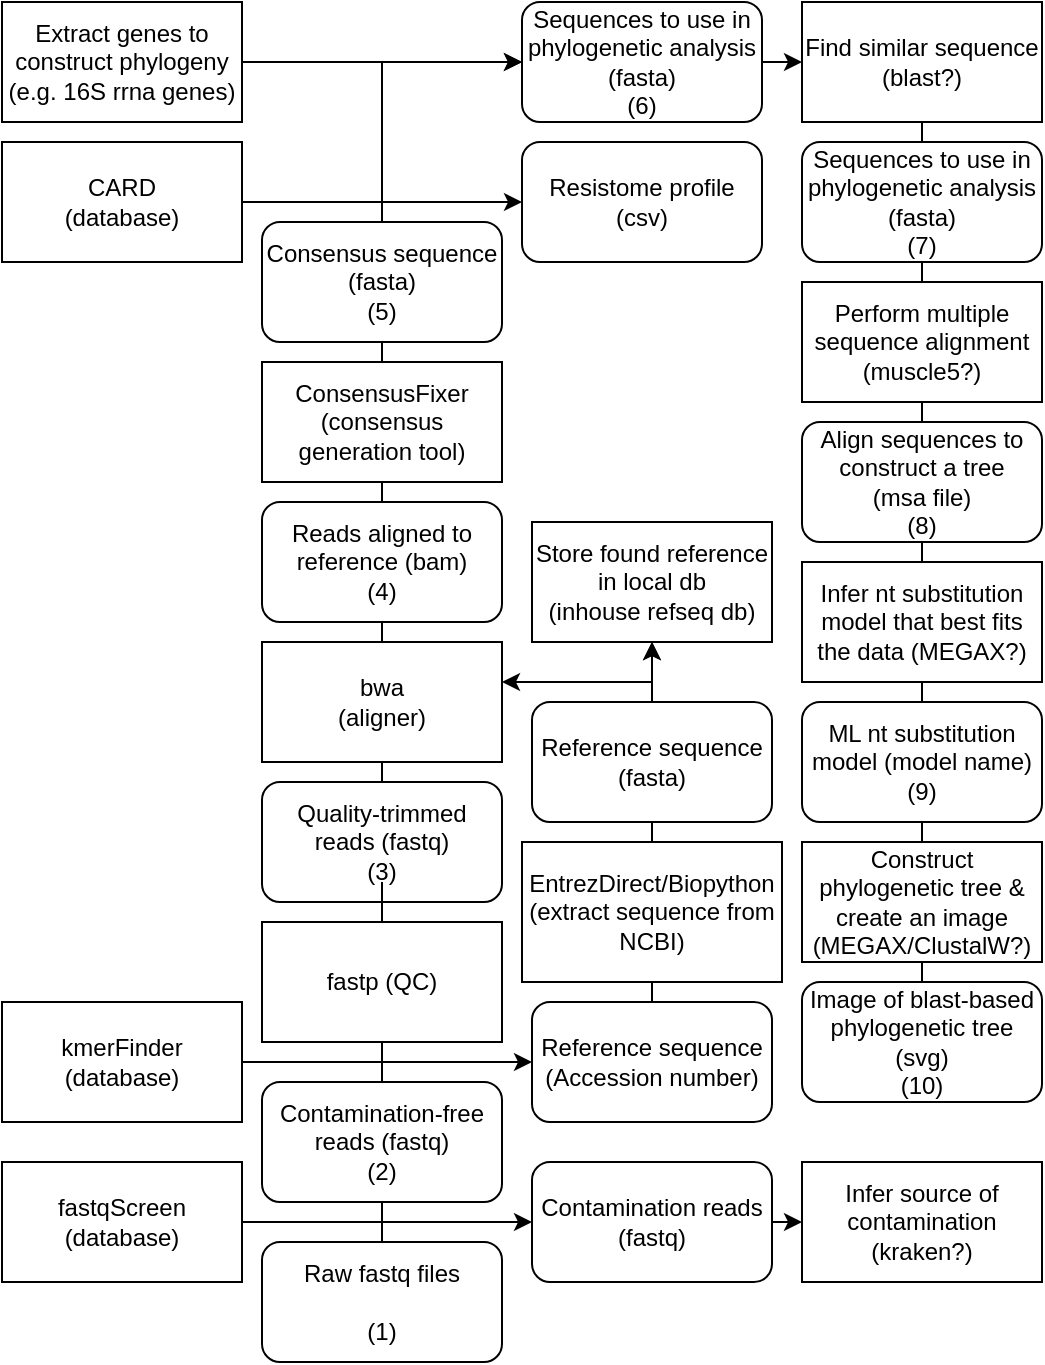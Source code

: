 <mxfile version="15.9.4" type="github">
  <diagram id="Fhmb-j94QfxsOFY8xWYQ" name="Page-1">
    <mxGraphModel dx="1422" dy="725" grid="1" gridSize="10" guides="1" tooltips="1" connect="1" arrows="1" fold="1" page="1" pageScale="1" pageWidth="850" pageHeight="1100" math="0" shadow="0">
      <root>
        <mxCell id="0" />
        <mxCell id="1" parent="0" />
        <mxCell id="q0POvncIThJ6YeY0gYpB-7" style="edgeStyle=orthogonalEdgeStyle;rounded=0;orthogonalLoop=1;jettySize=auto;html=1;exitX=1;exitY=0.5;exitDx=0;exitDy=0;entryX=0;entryY=0.5;entryDx=0;entryDy=0;" edge="1" parent="1" source="9JaoaTqJArMM6nA5KHCR-2" target="q0POvncIThJ6YeY0gYpB-15">
          <mxGeometry relative="1" as="geometry">
            <mxPoint x="370" y="870" as="targetPoint" />
          </mxGeometry>
        </mxCell>
        <mxCell id="9JaoaTqJArMM6nA5KHCR-2" value="kmerFinder (database)" style="rounded=0;whiteSpace=wrap;html=1;" parent="1" vertex="1">
          <mxGeometry x="100" y="880" width="120" height="60" as="geometry" />
        </mxCell>
        <mxCell id="q0POvncIThJ6YeY0gYpB-4" style="edgeStyle=orthogonalEdgeStyle;rounded=0;orthogonalLoop=1;jettySize=auto;html=1;entryX=0;entryY=0.5;entryDx=0;entryDy=0;" edge="1" parent="1" source="9JaoaTqJArMM6nA5KHCR-3" target="q0POvncIThJ6YeY0gYpB-12">
          <mxGeometry relative="1" as="geometry">
            <mxPoint x="290" y="980" as="targetPoint" />
          </mxGeometry>
        </mxCell>
        <mxCell id="9JaoaTqJArMM6nA5KHCR-3" value="fastqScreen (database)" style="rounded=0;whiteSpace=wrap;html=1;" parent="1" vertex="1">
          <mxGeometry x="100" y="960" width="120" height="60" as="geometry" />
        </mxCell>
        <mxCell id="q0POvncIThJ6YeY0gYpB-2" value="&lt;div&gt;Raw fastq files&lt;br&gt;&lt;/div&gt;&lt;div&gt;&lt;br&gt;&lt;/div&gt;&lt;div&gt;(1)&lt;br&gt;&lt;/div&gt;" style="rounded=1;whiteSpace=wrap;html=1;" vertex="1" parent="1">
          <mxGeometry x="230" y="1000" width="120" height="60" as="geometry" />
        </mxCell>
        <mxCell id="q0POvncIThJ6YeY0gYpB-3" value="" style="endArrow=classic;html=1;rounded=0;exitX=0.5;exitY=0;exitDx=0;exitDy=0;startArrow=none;" edge="1" parent="1" source="q0POvncIThJ6YeY0gYpB-5">
          <mxGeometry width="50" height="50" relative="1" as="geometry">
            <mxPoint x="400" y="910" as="sourcePoint" />
            <mxPoint x="290" y="950" as="targetPoint" />
            <Array as="points" />
          </mxGeometry>
        </mxCell>
        <mxCell id="q0POvncIThJ6YeY0gYpB-6" style="edgeStyle=orthogonalEdgeStyle;rounded=0;orthogonalLoop=1;jettySize=auto;html=1;exitX=0.5;exitY=0;exitDx=0;exitDy=0;startArrow=none;entryX=0;entryY=0.5;entryDx=0;entryDy=0;" edge="1" parent="1" source="q0POvncIThJ6YeY0gYpB-21" target="q0POvncIThJ6YeY0gYpB-34">
          <mxGeometry relative="1" as="geometry">
            <mxPoint x="360" y="400" as="targetPoint" />
            <Array as="points">
              <mxPoint x="290" y="410" />
            </Array>
          </mxGeometry>
        </mxCell>
        <mxCell id="q0POvncIThJ6YeY0gYpB-60" style="edgeStyle=none;rounded=0;orthogonalLoop=1;jettySize=auto;html=1;exitX=1;exitY=0.5;exitDx=0;exitDy=0;" edge="1" parent="1" source="q0POvncIThJ6YeY0gYpB-12" target="q0POvncIThJ6YeY0gYpB-61">
          <mxGeometry relative="1" as="geometry">
            <mxPoint x="510" y="990" as="targetPoint" />
          </mxGeometry>
        </mxCell>
        <mxCell id="q0POvncIThJ6YeY0gYpB-12" value="&lt;div&gt;Contamination reads&lt;/div&gt;&lt;div&gt;(fastq)&lt;br&gt;&lt;/div&gt;" style="rounded=1;whiteSpace=wrap;html=1;" vertex="1" parent="1">
          <mxGeometry x="365" y="960" width="120" height="60" as="geometry" />
        </mxCell>
        <mxCell id="q0POvncIThJ6YeY0gYpB-15" value="&lt;div&gt;Reference sequence&lt;/div&gt;&lt;div&gt;(Accession number)&lt;br&gt;&lt;/div&gt;" style="rounded=1;whiteSpace=wrap;html=1;" vertex="1" parent="1">
          <mxGeometry x="365" y="880" width="120" height="60" as="geometry" />
        </mxCell>
        <mxCell id="q0POvncIThJ6YeY0gYpB-17" value="&lt;div&gt;bwa &lt;br&gt;&lt;/div&gt;&lt;div&gt;(aligner)&lt;/div&gt;" style="rounded=0;whiteSpace=wrap;html=1;" vertex="1" parent="1">
          <mxGeometry x="230" y="700" width="120" height="60" as="geometry" />
        </mxCell>
        <mxCell id="q0POvncIThJ6YeY0gYpB-19" value="&lt;div&gt;ConsensusFixer&lt;/div&gt;&lt;div&gt;(consensus generation tool)&lt;br&gt;&lt;/div&gt;" style="rounded=0;whiteSpace=wrap;html=1;" vertex="1" parent="1">
          <mxGeometry x="230" y="560" width="120" height="60" as="geometry" />
        </mxCell>
        <mxCell id="q0POvncIThJ6YeY0gYpB-5" value="&lt;div&gt;Contamination-free reads (fastq)&lt;/div&gt;&lt;div&gt;(2)&lt;/div&gt;" style="rounded=1;whiteSpace=wrap;html=1;" vertex="1" parent="1">
          <mxGeometry x="230" y="920" width="120" height="60" as="geometry" />
        </mxCell>
        <mxCell id="q0POvncIThJ6YeY0gYpB-22" value="" style="endArrow=none;html=1;rounded=0;exitX=0.5;exitY=0;exitDx=0;exitDy=0;" edge="1" parent="1" source="q0POvncIThJ6YeY0gYpB-2" target="q0POvncIThJ6YeY0gYpB-5">
          <mxGeometry width="50" height="50" relative="1" as="geometry">
            <mxPoint x="290" y="1030" as="sourcePoint" />
            <mxPoint x="290" y="950" as="targetPoint" />
            <Array as="points">
              <mxPoint x="290" y="980" />
            </Array>
          </mxGeometry>
        </mxCell>
        <mxCell id="q0POvncIThJ6YeY0gYpB-21" value="&lt;div&gt;Quality-trimmed reads (fastq)&lt;/div&gt;&lt;div&gt;(3)&lt;/div&gt;" style="rounded=1;whiteSpace=wrap;html=1;" vertex="1" parent="1">
          <mxGeometry x="230" y="770" width="120" height="60" as="geometry" />
        </mxCell>
        <mxCell id="q0POvncIThJ6YeY0gYpB-23" value="" style="edgeStyle=orthogonalEdgeStyle;rounded=0;orthogonalLoop=1;jettySize=auto;html=1;exitX=0.5;exitY=0;exitDx=0;exitDy=0;endArrow=none;startArrow=none;" edge="1" parent="1" source="q0POvncIThJ6YeY0gYpB-16" target="q0POvncIThJ6YeY0gYpB-21">
          <mxGeometry relative="1" as="geometry">
            <mxPoint x="290" y="550" as="targetPoint" />
            <mxPoint x="290" y="920" as="sourcePoint" />
            <Array as="points" />
          </mxGeometry>
        </mxCell>
        <mxCell id="q0POvncIThJ6YeY0gYpB-16" value="fastp (QC)" style="rounded=0;whiteSpace=wrap;html=1;" vertex="1" parent="1">
          <mxGeometry x="230" y="840" width="120" height="60" as="geometry" />
        </mxCell>
        <mxCell id="q0POvncIThJ6YeY0gYpB-24" value="" style="edgeStyle=orthogonalEdgeStyle;rounded=0;orthogonalLoop=1;jettySize=auto;html=1;exitX=0.5;exitY=0;exitDx=0;exitDy=0;endArrow=none;" edge="1" parent="1" source="q0POvncIThJ6YeY0gYpB-5" target="q0POvncIThJ6YeY0gYpB-16">
          <mxGeometry relative="1" as="geometry">
            <mxPoint x="290" y="810" as="targetPoint" />
            <mxPoint x="290" y="920" as="sourcePoint" />
            <Array as="points">
              <mxPoint x="290" y="840" />
            </Array>
          </mxGeometry>
        </mxCell>
        <mxCell id="q0POvncIThJ6YeY0gYpB-25" value="&lt;div&gt;Reads aligned to reference (bam)&lt;/div&gt;&lt;div&gt;(4)&lt;br&gt;&lt;/div&gt;" style="rounded=1;whiteSpace=wrap;html=1;" vertex="1" parent="1">
          <mxGeometry x="230" y="630" width="120" height="60" as="geometry" />
        </mxCell>
        <mxCell id="q0POvncIThJ6YeY0gYpB-26" value="&lt;div&gt;Consensus sequence&lt;/div&gt;&lt;div&gt;(fasta)&lt;/div&gt;&lt;div&gt;(5)&lt;/div&gt;" style="rounded=1;whiteSpace=wrap;html=1;" vertex="1" parent="1">
          <mxGeometry x="230" y="490" width="120" height="60" as="geometry" />
        </mxCell>
        <mxCell id="q0POvncIThJ6YeY0gYpB-29" style="edgeStyle=none;rounded=0;orthogonalLoop=1;jettySize=auto;html=1;entryX=0;entryY=0.5;entryDx=0;entryDy=0;" edge="1" parent="1" source="q0POvncIThJ6YeY0gYpB-28" target="q0POvncIThJ6YeY0gYpB-30">
          <mxGeometry relative="1" as="geometry">
            <mxPoint x="380" y="480" as="targetPoint" />
          </mxGeometry>
        </mxCell>
        <mxCell id="q0POvncIThJ6YeY0gYpB-28" value="&lt;div&gt;CARD &lt;br&gt;&lt;/div&gt;&lt;div&gt;(database)&lt;/div&gt;" style="rounded=0;whiteSpace=wrap;html=1;" vertex="1" parent="1">
          <mxGeometry x="100" y="450" width="120" height="60" as="geometry" />
        </mxCell>
        <mxCell id="q0POvncIThJ6YeY0gYpB-30" value="&lt;div&gt;Resistome profile&lt;/div&gt;&lt;div&gt;(csv)&lt;br&gt;&lt;/div&gt;" style="rounded=1;whiteSpace=wrap;html=1;" vertex="1" parent="1">
          <mxGeometry x="360" y="450" width="120" height="60" as="geometry" />
        </mxCell>
        <mxCell id="q0POvncIThJ6YeY0gYpB-38" style="edgeStyle=none;rounded=0;orthogonalLoop=1;jettySize=auto;html=1;entryX=0;entryY=0.5;entryDx=0;entryDy=0;" edge="1" parent="1" source="q0POvncIThJ6YeY0gYpB-33" target="q0POvncIThJ6YeY0gYpB-34">
          <mxGeometry relative="1" as="geometry" />
        </mxCell>
        <mxCell id="q0POvncIThJ6YeY0gYpB-33" value="&lt;div&gt;Extract genes to construct phylogeny&lt;/div&gt;&lt;div&gt;(e.g. 16S rrna genes)&lt;br&gt;&lt;/div&gt;" style="rounded=0;whiteSpace=wrap;html=1;" vertex="1" parent="1">
          <mxGeometry x="100" y="380" width="120" height="60" as="geometry" />
        </mxCell>
        <mxCell id="q0POvncIThJ6YeY0gYpB-44" style="edgeStyle=none;rounded=0;orthogonalLoop=1;jettySize=auto;html=1;exitX=1;exitY=0.5;exitDx=0;exitDy=0;" edge="1" parent="1">
          <mxGeometry relative="1" as="geometry">
            <mxPoint x="500" y="410" as="targetPoint" />
            <mxPoint x="460" y="410" as="sourcePoint" />
          </mxGeometry>
        </mxCell>
        <mxCell id="q0POvncIThJ6YeY0gYpB-34" value="&lt;div&gt;Sequences to use in phylogenetic analysis&lt;/div&gt;&lt;div&gt;(fasta)&lt;/div&gt;&lt;div&gt;(6)&lt;/div&gt;" style="rounded=1;whiteSpace=wrap;html=1;" vertex="1" parent="1">
          <mxGeometry x="360" y="380" width="120" height="60" as="geometry" />
        </mxCell>
        <mxCell id="q0POvncIThJ6YeY0gYpB-40" value="" style="endArrow=classic;html=1;rounded=0;exitX=0.5;exitY=0;exitDx=0;exitDy=0;" edge="1" parent="1" source="q0POvncIThJ6YeY0gYpB-15">
          <mxGeometry width="50" height="50" relative="1" as="geometry">
            <mxPoint x="395" y="790" as="sourcePoint" />
            <mxPoint x="350" y="720" as="targetPoint" />
            <Array as="points">
              <mxPoint x="425" y="720" />
            </Array>
          </mxGeometry>
        </mxCell>
        <mxCell id="q0POvncIThJ6YeY0gYpB-41" value="EntrezDirect/Biopython (extract sequence from NCBI)" style="rounded=0;whiteSpace=wrap;html=1;" vertex="1" parent="1">
          <mxGeometry x="360" y="800" width="130" height="70" as="geometry" />
        </mxCell>
        <mxCell id="q0POvncIThJ6YeY0gYpB-64" value="" style="edgeStyle=none;rounded=0;orthogonalLoop=1;jettySize=auto;html=1;" edge="1" parent="1" source="q0POvncIThJ6YeY0gYpB-43" target="q0POvncIThJ6YeY0gYpB-59">
          <mxGeometry relative="1" as="geometry" />
        </mxCell>
        <mxCell id="q0POvncIThJ6YeY0gYpB-43" value="&lt;div&gt;Reference sequence&lt;/div&gt;&lt;div&gt;(fasta)&lt;br&gt;&lt;/div&gt;" style="rounded=1;whiteSpace=wrap;html=1;" vertex="1" parent="1">
          <mxGeometry x="365" y="730" width="120" height="60" as="geometry" />
        </mxCell>
        <mxCell id="q0POvncIThJ6YeY0gYpB-49" style="edgeStyle=none;rounded=0;orthogonalLoop=1;jettySize=auto;html=1;startArrow=none;" edge="1" parent="1" source="q0POvncIThJ6YeY0gYpB-47">
          <mxGeometry relative="1" as="geometry">
            <mxPoint x="560" y="890" as="targetPoint" />
          </mxGeometry>
        </mxCell>
        <mxCell id="q0POvncIThJ6YeY0gYpB-46" value="&lt;div&gt;Find similar sequence&lt;/div&gt;&lt;div&gt;(blast?)&lt;br&gt;&lt;/div&gt;" style="rounded=0;whiteSpace=wrap;html=1;" vertex="1" parent="1">
          <mxGeometry x="500" y="380" width="120" height="60" as="geometry" />
        </mxCell>
        <mxCell id="q0POvncIThJ6YeY0gYpB-47" value="&lt;div&gt;Sequences to use in phylogenetic analysis&lt;/div&gt;&lt;div&gt;(fasta)&lt;/div&gt;&lt;div&gt;(7)&lt;/div&gt;" style="rounded=1;whiteSpace=wrap;html=1;" vertex="1" parent="1">
          <mxGeometry x="500" y="450" width="120" height="60" as="geometry" />
        </mxCell>
        <mxCell id="q0POvncIThJ6YeY0gYpB-51" value="" style="edgeStyle=none;rounded=0;orthogonalLoop=1;jettySize=auto;html=1;endArrow=none;" edge="1" parent="1" source="q0POvncIThJ6YeY0gYpB-46" target="q0POvncIThJ6YeY0gYpB-47">
          <mxGeometry relative="1" as="geometry">
            <mxPoint x="560" y="620" as="targetPoint" />
            <mxPoint x="560" y="440" as="sourcePoint" />
          </mxGeometry>
        </mxCell>
        <mxCell id="q0POvncIThJ6YeY0gYpB-52" value="&lt;div&gt;Perform multiple sequence alignment&lt;/div&gt;&lt;div&gt;(muscle5?)&lt;br&gt;&lt;/div&gt;" style="rounded=0;whiteSpace=wrap;html=1;" vertex="1" parent="1">
          <mxGeometry x="500" y="520" width="120" height="60" as="geometry" />
        </mxCell>
        <mxCell id="q0POvncIThJ6YeY0gYpB-53" value="&lt;div&gt;Align sequences to construct a tree&lt;/div&gt;&lt;div&gt;(msa file)&lt;/div&gt;&lt;div&gt;(8)&lt;/div&gt;" style="rounded=1;whiteSpace=wrap;html=1;" vertex="1" parent="1">
          <mxGeometry x="500" y="590" width="120" height="60" as="geometry" />
        </mxCell>
        <mxCell id="q0POvncIThJ6YeY0gYpB-54" value="Infer nt substitution model that best fits the data (MEGAX?)" style="rounded=0;whiteSpace=wrap;html=1;" vertex="1" parent="1">
          <mxGeometry x="500" y="660" width="120" height="60" as="geometry" />
        </mxCell>
        <mxCell id="q0POvncIThJ6YeY0gYpB-55" value="&lt;div&gt;ML nt substitution model (model name)&lt;br&gt;&lt;/div&gt;&lt;div&gt;(9)&lt;/div&gt;" style="rounded=1;whiteSpace=wrap;html=1;" vertex="1" parent="1">
          <mxGeometry x="500" y="730" width="120" height="60" as="geometry" />
        </mxCell>
        <mxCell id="q0POvncIThJ6YeY0gYpB-56" value="&lt;div&gt;Construct phylogenetic tree &amp;amp; create an image&lt;/div&gt;&lt;div&gt;(MEGAX/ClustalW?)&lt;br&gt;&lt;/div&gt;" style="rounded=0;whiteSpace=wrap;html=1;" vertex="1" parent="1">
          <mxGeometry x="500" y="800" width="120" height="60" as="geometry" />
        </mxCell>
        <mxCell id="q0POvncIThJ6YeY0gYpB-57" value="&lt;div&gt;Image of blast-based phylogenetic tree&lt;/div&gt;&lt;div&gt;(svg)&lt;/div&gt;&lt;div&gt;(10)&lt;br&gt;&lt;/div&gt;" style="rounded=1;whiteSpace=wrap;html=1;" vertex="1" parent="1">
          <mxGeometry x="500" y="870" width="120" height="60" as="geometry" />
        </mxCell>
        <mxCell id="q0POvncIThJ6YeY0gYpB-59" value="&lt;div&gt;Store found reference in local db&lt;/div&gt;&lt;div&gt;(inhouse refseq db)&lt;br&gt;&lt;/div&gt;" style="rounded=0;whiteSpace=wrap;html=1;" vertex="1" parent="1">
          <mxGeometry x="365" y="640" width="120" height="60" as="geometry" />
        </mxCell>
        <mxCell id="q0POvncIThJ6YeY0gYpB-61" value="&lt;div&gt;Infer source of contamination&lt;/div&gt;&lt;div&gt;(kraken?)&lt;br&gt;&lt;/div&gt;" style="rounded=0;whiteSpace=wrap;html=1;" vertex="1" parent="1">
          <mxGeometry x="500" y="960" width="120" height="60" as="geometry" />
        </mxCell>
        <mxCell id="q0POvncIThJ6YeY0gYpB-63" value="" style="endArrow=classic;html=1;rounded=0;entryX=0.5;entryY=1;entryDx=0;entryDy=0;" edge="1" parent="1" target="q0POvncIThJ6YeY0gYpB-59">
          <mxGeometry width="50" height="50" relative="1" as="geometry">
            <mxPoint x="425" y="715" as="sourcePoint" />
            <mxPoint x="470" y="665" as="targetPoint" />
          </mxGeometry>
        </mxCell>
      </root>
    </mxGraphModel>
  </diagram>
</mxfile>
